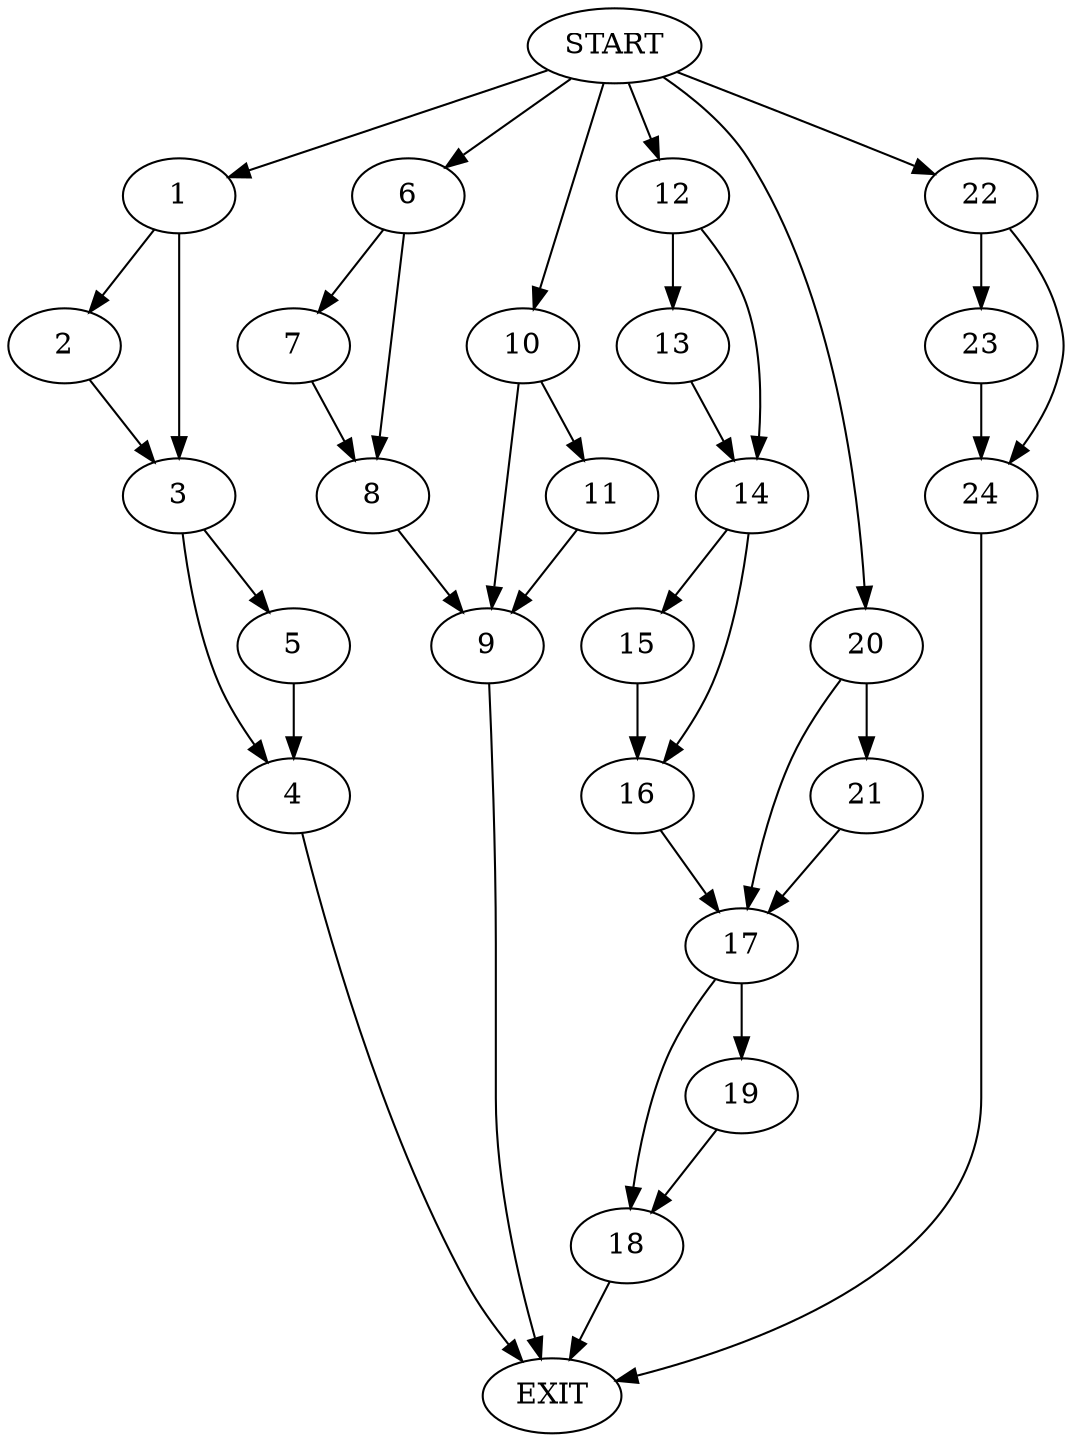 digraph {
0 [label="START"]
25 [label="EXIT"]
0 -> 1
1 -> 2
1 -> 3
3 -> 4
3 -> 5
2 -> 3
4 -> 25
5 -> 4
0 -> 6
6 -> 7
6 -> 8
7 -> 8
8 -> 9
9 -> 25
0 -> 10
10 -> 9
10 -> 11
11 -> 9
0 -> 12
12 -> 13
12 -> 14
14 -> 15
14 -> 16
13 -> 14
15 -> 16
16 -> 17
17 -> 18
17 -> 19
0 -> 20
20 -> 21
20 -> 17
21 -> 17
18 -> 25
19 -> 18
0 -> 22
22 -> 23
22 -> 24
23 -> 24
24 -> 25
}
